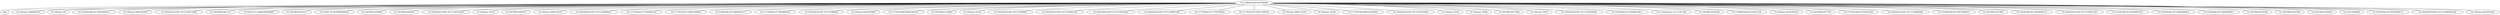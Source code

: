 strict graph mind_map189 {
	"10.1108/0022041041056060" -- Adai
	"10.1108/0022041041056060" -- "10.1002/asi.5090060105"
	"10.1108/0022041041056060" -- "10.1002/oa.539"
	"10.1108/0022041041056060" -- "10.1016/S0306-4573(00)00026-1"
	"10.1108/0022041041056060" -- "10.1002/asi.5090160309"
	"10.1108/0022041041056060" -- "10.1002/(SICI)1097-4571(199710)48"
	"10.1108/0022041041056060" -- "10.1007/BF02461121"
	"10.1108/0022041041056060" -- "10.1002/1532-2890(2000)9999"
	"10.1108/0022041041056060" -- "10.1007/BF02018107"
	"10.1108/0022041041056060" -- "10.3109/17453679809000920"
	"10.1108/0022041041056060" -- "10.1007/BF02458400"
	"10.1108/0022041041056060" -- "10.1007/BF02458391"
	"10.1108/0022041041056060" -- "10.1002/(SICI)1097-4571(199703)48"
	"10.1108/0022041041056060" -- "10.1002/asi.10325"
	"10.1108/0022041041056060" -- "10.1007/BF02093621"
	"10.1108/0022041041056060" -- "10.1002/asi.5090140103"
	"10.1108/0022041041056060" -- "10.1002/(SICI)1097-4571(199009)41"
	"10.1108/0022041041056060" -- "10.1177/030631277400400102"
	"10.1108/0022041041056060" -- "10.1177/016555159902500605"
	"10.1108/0022041041056060" -- "10.1016/0306-4573(89)90101-5"
	"10.1108/0022041041056060" -- "10.1177/030631277800800305"
	"10.1108/0022041041056060" -- "10.1002/(SICI)1097-4571(1998)49"
	"10.1108/0022041041056060" -- "10.1002/asi.4630240406"
	"10.1108/0022041041056060" -- "10.1177/0193841X9401800107"
	"10.1108/0022041041056060" -- "10.1007/BF02129604"
	"10.1108/0022041041056060" -- "10.1002/asi.10105"
	"10.1108/0022041041056060" -- "10.1002/(SICI)1097-4571(1999)50"
	"10.1108/0022041041056060" -- "10.1002/(SICI)1097-4571(199401)45"
	"10.1108/0022041041056060" -- "10.1002/(SICI)1097-4571(199106)42"
	"10.1108/0022041041056060" -- "10.1002/(SICI)1097-4571(198907)40"
	"10.1108/0022041041056060" -- "10.1177/030631277700700202"
	"10.1108/0022041041056060" -- "10.1177/016555158701300501"
	"10.1108/0022041041056060" -- "10.1002/asi.5090110105"
	"10.1108/0022041041056060" -- "10.1002/asi.10228"
	"10.1108/0022041041056060" -- "10.1002/(SICI)1097-4571(1999)50"
	"10.1108/0022041041056060" -- "10.1177/053901883022002003"
	"10.1108/0022041041056060" -- "10.1002/(SICI)1097-4571(199105)42"
	"10.1108/0022041041056060" -- "10.1002/asi.10242"
	"10.1108/0022041041056060" -- "10.1002/asi.10066"
	"10.1108/0022041041056060" -- "10.1007/BF02017064"
	"10.1108/0022041041056060" -- "10.1002/(SICI)1097-4571(199105)42"
	"10.1108/0022041041056060" -- "10.1002/asi.10075"
	"10.1108/0022041041056060" -- "10.1002/(SICI)1097-4571(199504)46"
	"10.1108/0022041041056060" -- "10.1016/0306-4573(90)90106-C"
	"10.1108/0022041041056060" -- "10.1126/science.122.3159.108"
	"10.1108/0022041041056060" -- "10.1007/BF02458396"
	"10.1108/0022041041056060" -- "10.1108/00220410210431136"
	"10.1108/0022041041056060" -- "10.1002/asi.4630360510"
	"10.1108/0022041041056060" -- "10.1007/BF02457378"
	"10.1108/0022041041056060" -- "10.1107/S010827019200355X"
	"10.1108/0022041041056060" -- "10.1002/(SICI)1097-4571(198909)40"
	"10.1108/0022041041056060" -- "10.1016/S0306-4573(97)00009-5"
	"10.1108/0022041041056060" -- "10.1007/BF02457967"
	"10.1108/0022041041056060" -- "10.1016/0306-4573(83)90053-5"
	"10.1108/0022041041056060" -- "10.1002/(SICI)1097-4571(199207)43"
	"10.1108/0022041041056060" -- "10.1016/0306-4573(92)90078-E"
	"10.1108/0022041041056060" -- "10.1016/S0306-4573(96)00068-4"
	"10.1108/0022041041056060" -- "10.1016/0306-4573(90)90046-5"
	"10.1108/0022041041056060" -- "10.1007/BF02016349"
	"10.1108/0022041041056060" -- "10.1007/BF02016789"
	"10.1108/0022041041056060" -- "10.1007/BF02458403"
	"10.1108/0022041041056060" -- "10.2307/2098083"
	"10.1108/0022041041056060" -- "10.1016/0306-4573(92)90087-G"
	"10.1108/0022041041056060" -- "10.1002/(SICI)1097-4571(19980401)49"
	"10.1108/0022041041056060" -- "10.1002/asi.4630320302"
}
